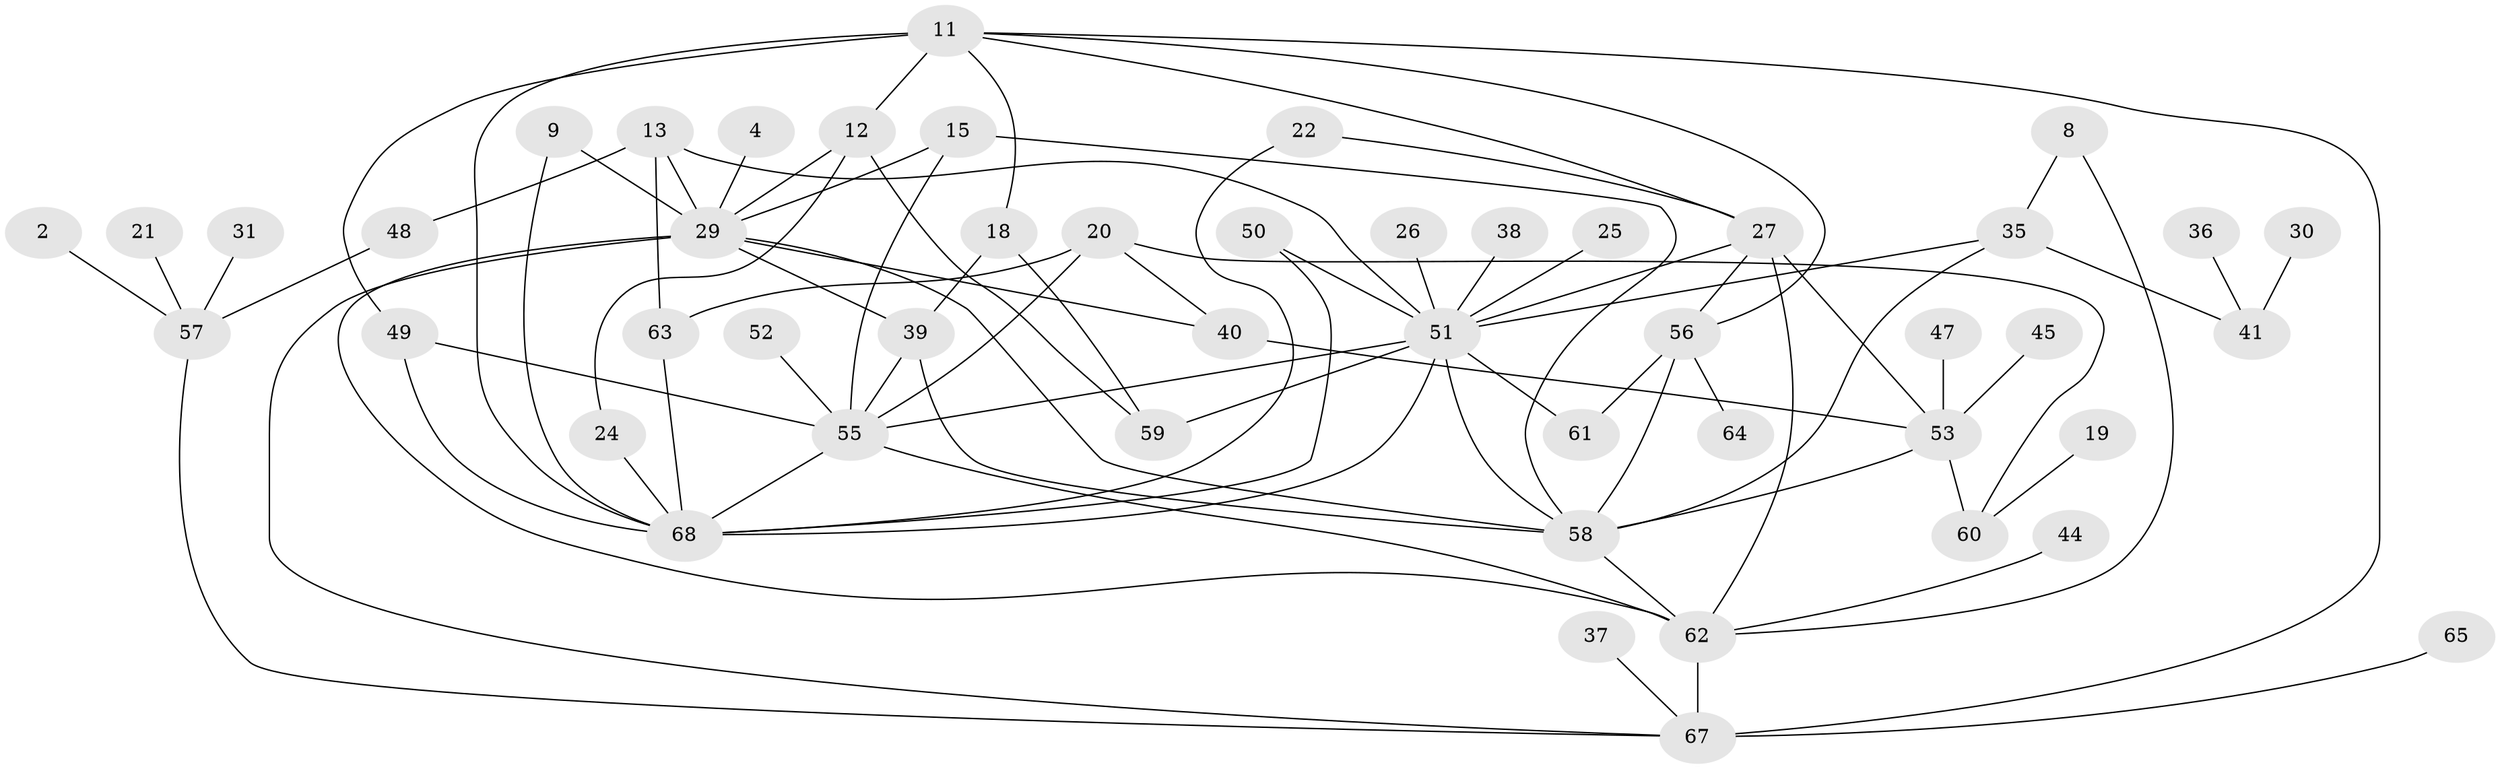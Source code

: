 // original degree distribution, {0: 0.12408759124087591, 4: 0.06569343065693431, 1: 0.23357664233576642, 5: 0.06569343065693431, 3: 0.2116788321167883, 2: 0.25547445255474455, 6: 0.0364963503649635, 8: 0.0072992700729927005}
// Generated by graph-tools (version 1.1) at 2025/49/03/09/25 03:49:12]
// undirected, 49 vertices, 82 edges
graph export_dot {
graph [start="1"]
  node [color=gray90,style=filled];
  2;
  4;
  8;
  9;
  11;
  12;
  13;
  15;
  18;
  19;
  20;
  21;
  22;
  24;
  25;
  26;
  27;
  29;
  30;
  31;
  35;
  36;
  37;
  38;
  39;
  40;
  41;
  44;
  45;
  47;
  48;
  49;
  50;
  51;
  52;
  53;
  55;
  56;
  57;
  58;
  59;
  60;
  61;
  62;
  63;
  64;
  65;
  67;
  68;
  2 -- 57 [weight=1.0];
  4 -- 29 [weight=1.0];
  8 -- 35 [weight=1.0];
  8 -- 62 [weight=1.0];
  9 -- 29 [weight=1.0];
  9 -- 68 [weight=1.0];
  11 -- 12 [weight=2.0];
  11 -- 18 [weight=1.0];
  11 -- 27 [weight=1.0];
  11 -- 49 [weight=1.0];
  11 -- 56 [weight=1.0];
  11 -- 67 [weight=1.0];
  11 -- 68 [weight=1.0];
  12 -- 24 [weight=1.0];
  12 -- 29 [weight=1.0];
  12 -- 59 [weight=1.0];
  13 -- 29 [weight=1.0];
  13 -- 48 [weight=1.0];
  13 -- 51 [weight=1.0];
  13 -- 63 [weight=1.0];
  15 -- 29 [weight=1.0];
  15 -- 55 [weight=1.0];
  15 -- 58 [weight=1.0];
  18 -- 39 [weight=1.0];
  18 -- 59 [weight=1.0];
  19 -- 60 [weight=1.0];
  20 -- 40 [weight=1.0];
  20 -- 55 [weight=1.0];
  20 -- 60 [weight=1.0];
  20 -- 63 [weight=1.0];
  21 -- 57 [weight=1.0];
  22 -- 27 [weight=1.0];
  22 -- 68 [weight=1.0];
  24 -- 68 [weight=1.0];
  25 -- 51 [weight=1.0];
  26 -- 51 [weight=1.0];
  27 -- 51 [weight=1.0];
  27 -- 53 [weight=1.0];
  27 -- 56 [weight=1.0];
  27 -- 62 [weight=1.0];
  29 -- 39 [weight=1.0];
  29 -- 40 [weight=2.0];
  29 -- 58 [weight=1.0];
  29 -- 62 [weight=1.0];
  29 -- 67 [weight=1.0];
  30 -- 41 [weight=1.0];
  31 -- 57 [weight=1.0];
  35 -- 41 [weight=1.0];
  35 -- 51 [weight=1.0];
  35 -- 58 [weight=1.0];
  36 -- 41 [weight=1.0];
  37 -- 67 [weight=1.0];
  38 -- 51 [weight=1.0];
  39 -- 55 [weight=1.0];
  39 -- 58 [weight=1.0];
  40 -- 53 [weight=1.0];
  44 -- 62 [weight=1.0];
  45 -- 53 [weight=1.0];
  47 -- 53 [weight=1.0];
  48 -- 57 [weight=1.0];
  49 -- 55 [weight=1.0];
  49 -- 68 [weight=1.0];
  50 -- 51 [weight=1.0];
  50 -- 68 [weight=1.0];
  51 -- 55 [weight=1.0];
  51 -- 58 [weight=1.0];
  51 -- 59 [weight=1.0];
  51 -- 61 [weight=1.0];
  51 -- 68 [weight=1.0];
  52 -- 55 [weight=1.0];
  53 -- 58 [weight=1.0];
  53 -- 60 [weight=1.0];
  55 -- 62 [weight=1.0];
  55 -- 68 [weight=1.0];
  56 -- 58 [weight=1.0];
  56 -- 61 [weight=1.0];
  56 -- 64 [weight=1.0];
  57 -- 67 [weight=1.0];
  58 -- 62 [weight=1.0];
  62 -- 67 [weight=2.0];
  63 -- 68 [weight=1.0];
  65 -- 67 [weight=1.0];
}
